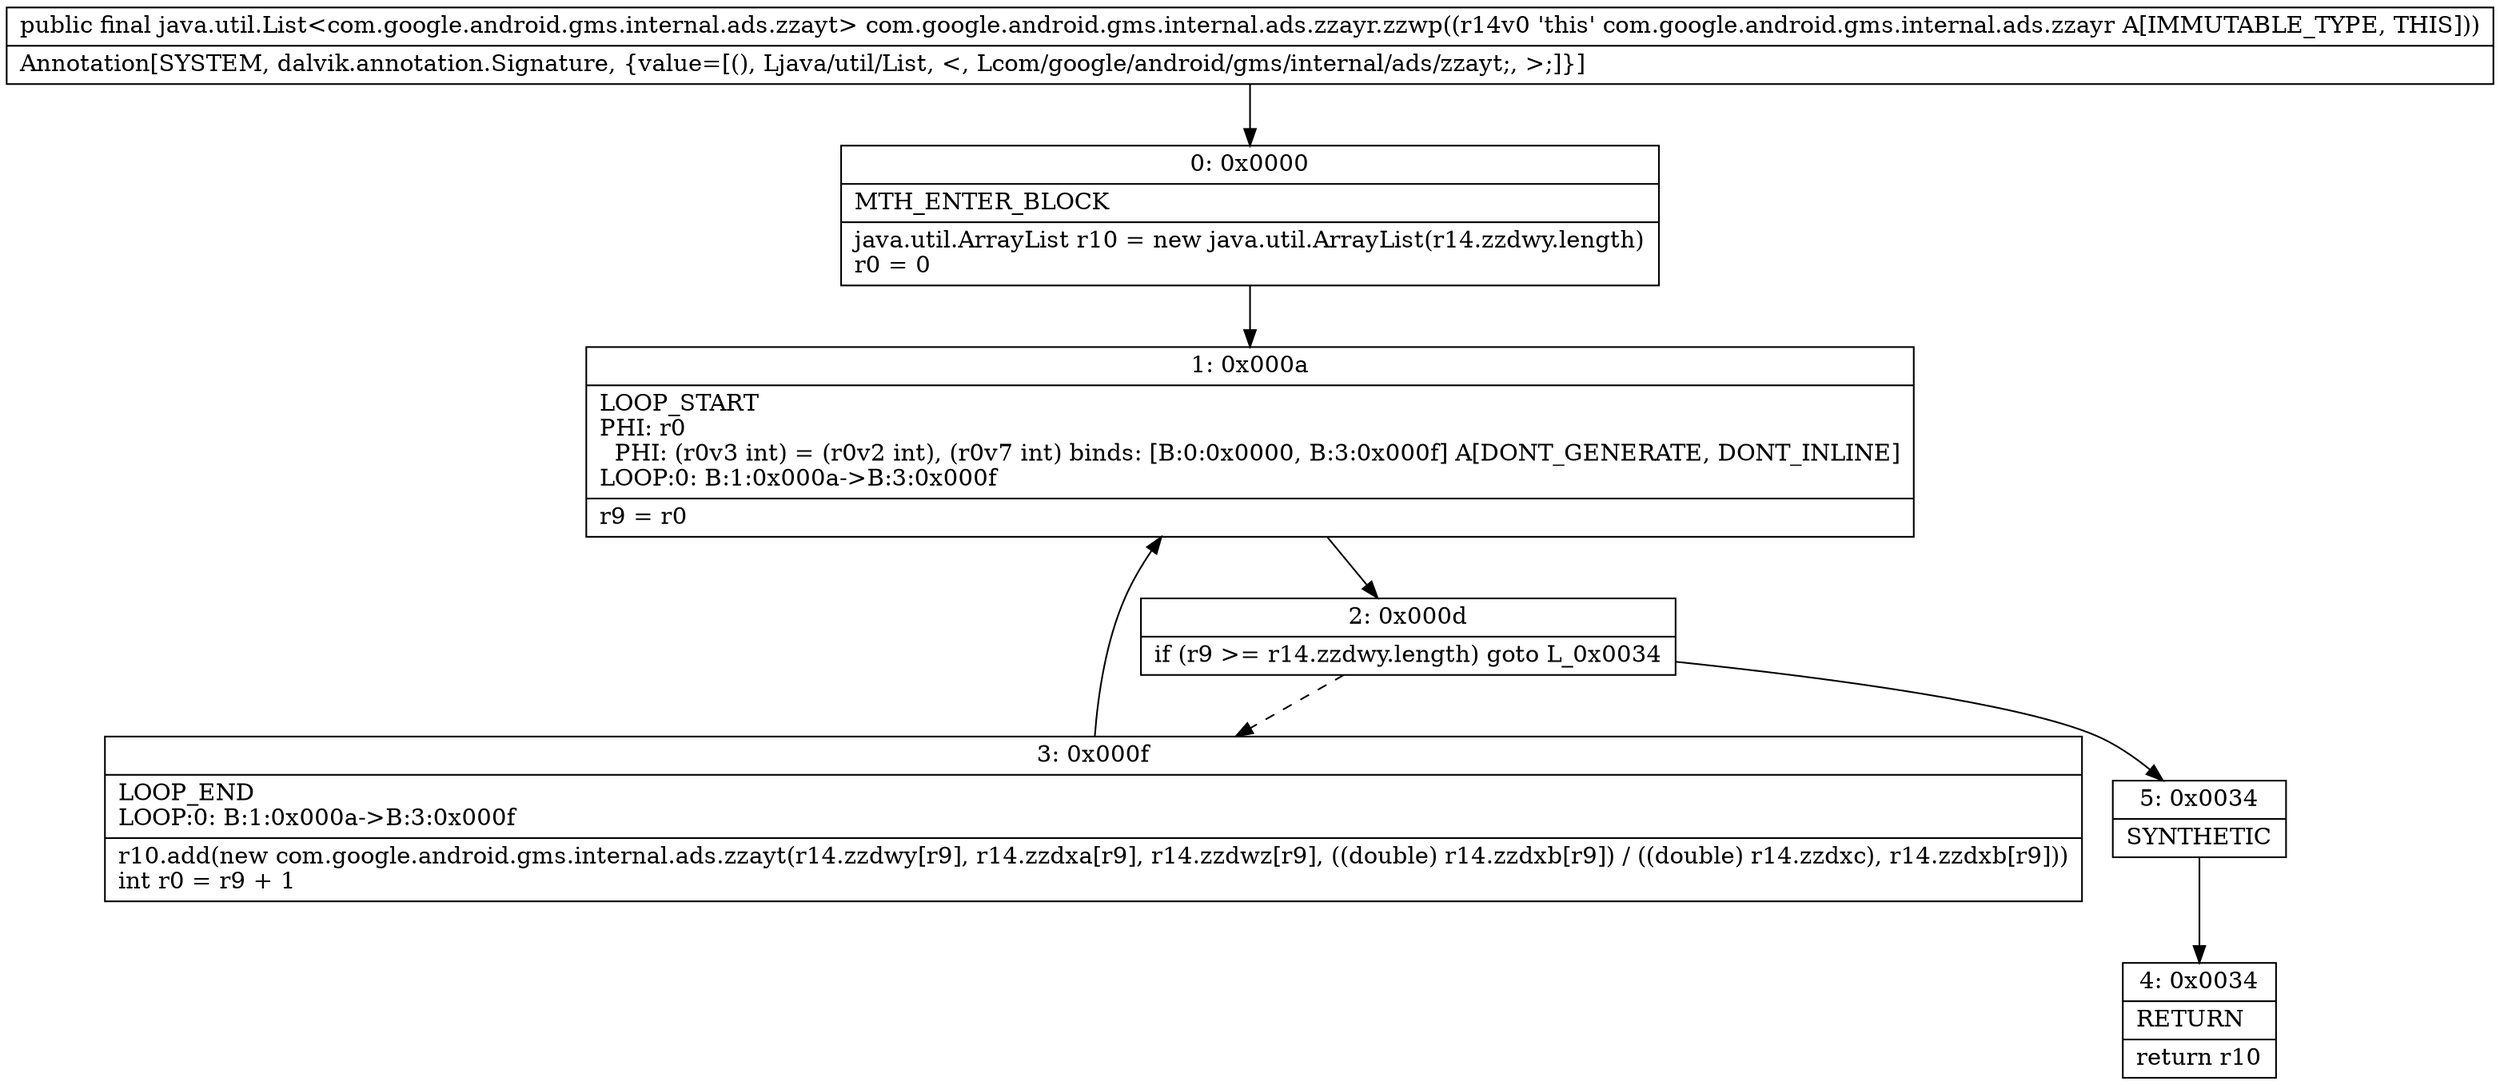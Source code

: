 digraph "CFG forcom.google.android.gms.internal.ads.zzayr.zzwp()Ljava\/util\/List;" {
Node_0 [shape=record,label="{0\:\ 0x0000|MTH_ENTER_BLOCK\l|java.util.ArrayList r10 = new java.util.ArrayList(r14.zzdwy.length)\lr0 = 0\l}"];
Node_1 [shape=record,label="{1\:\ 0x000a|LOOP_START\lPHI: r0 \l  PHI: (r0v3 int) = (r0v2 int), (r0v7 int) binds: [B:0:0x0000, B:3:0x000f] A[DONT_GENERATE, DONT_INLINE]\lLOOP:0: B:1:0x000a\-\>B:3:0x000f\l|r9 = r0\l}"];
Node_2 [shape=record,label="{2\:\ 0x000d|if (r9 \>= r14.zzdwy.length) goto L_0x0034\l}"];
Node_3 [shape=record,label="{3\:\ 0x000f|LOOP_END\lLOOP:0: B:1:0x000a\-\>B:3:0x000f\l|r10.add(new com.google.android.gms.internal.ads.zzayt(r14.zzdwy[r9], r14.zzdxa[r9], r14.zzdwz[r9], ((double) r14.zzdxb[r9]) \/ ((double) r14.zzdxc), r14.zzdxb[r9]))\lint r0 = r9 + 1\l}"];
Node_4 [shape=record,label="{4\:\ 0x0034|RETURN\l|return r10\l}"];
Node_5 [shape=record,label="{5\:\ 0x0034|SYNTHETIC\l}"];
MethodNode[shape=record,label="{public final java.util.List\<com.google.android.gms.internal.ads.zzayt\> com.google.android.gms.internal.ads.zzayr.zzwp((r14v0 'this' com.google.android.gms.internal.ads.zzayr A[IMMUTABLE_TYPE, THIS]))  | Annotation[SYSTEM, dalvik.annotation.Signature, \{value=[(), Ljava\/util\/List, \<, Lcom\/google\/android\/gms\/internal\/ads\/zzayt;, \>;]\}]\l}"];
MethodNode -> Node_0;
Node_0 -> Node_1;
Node_1 -> Node_2;
Node_2 -> Node_3[style=dashed];
Node_2 -> Node_5;
Node_3 -> Node_1;
Node_5 -> Node_4;
}

